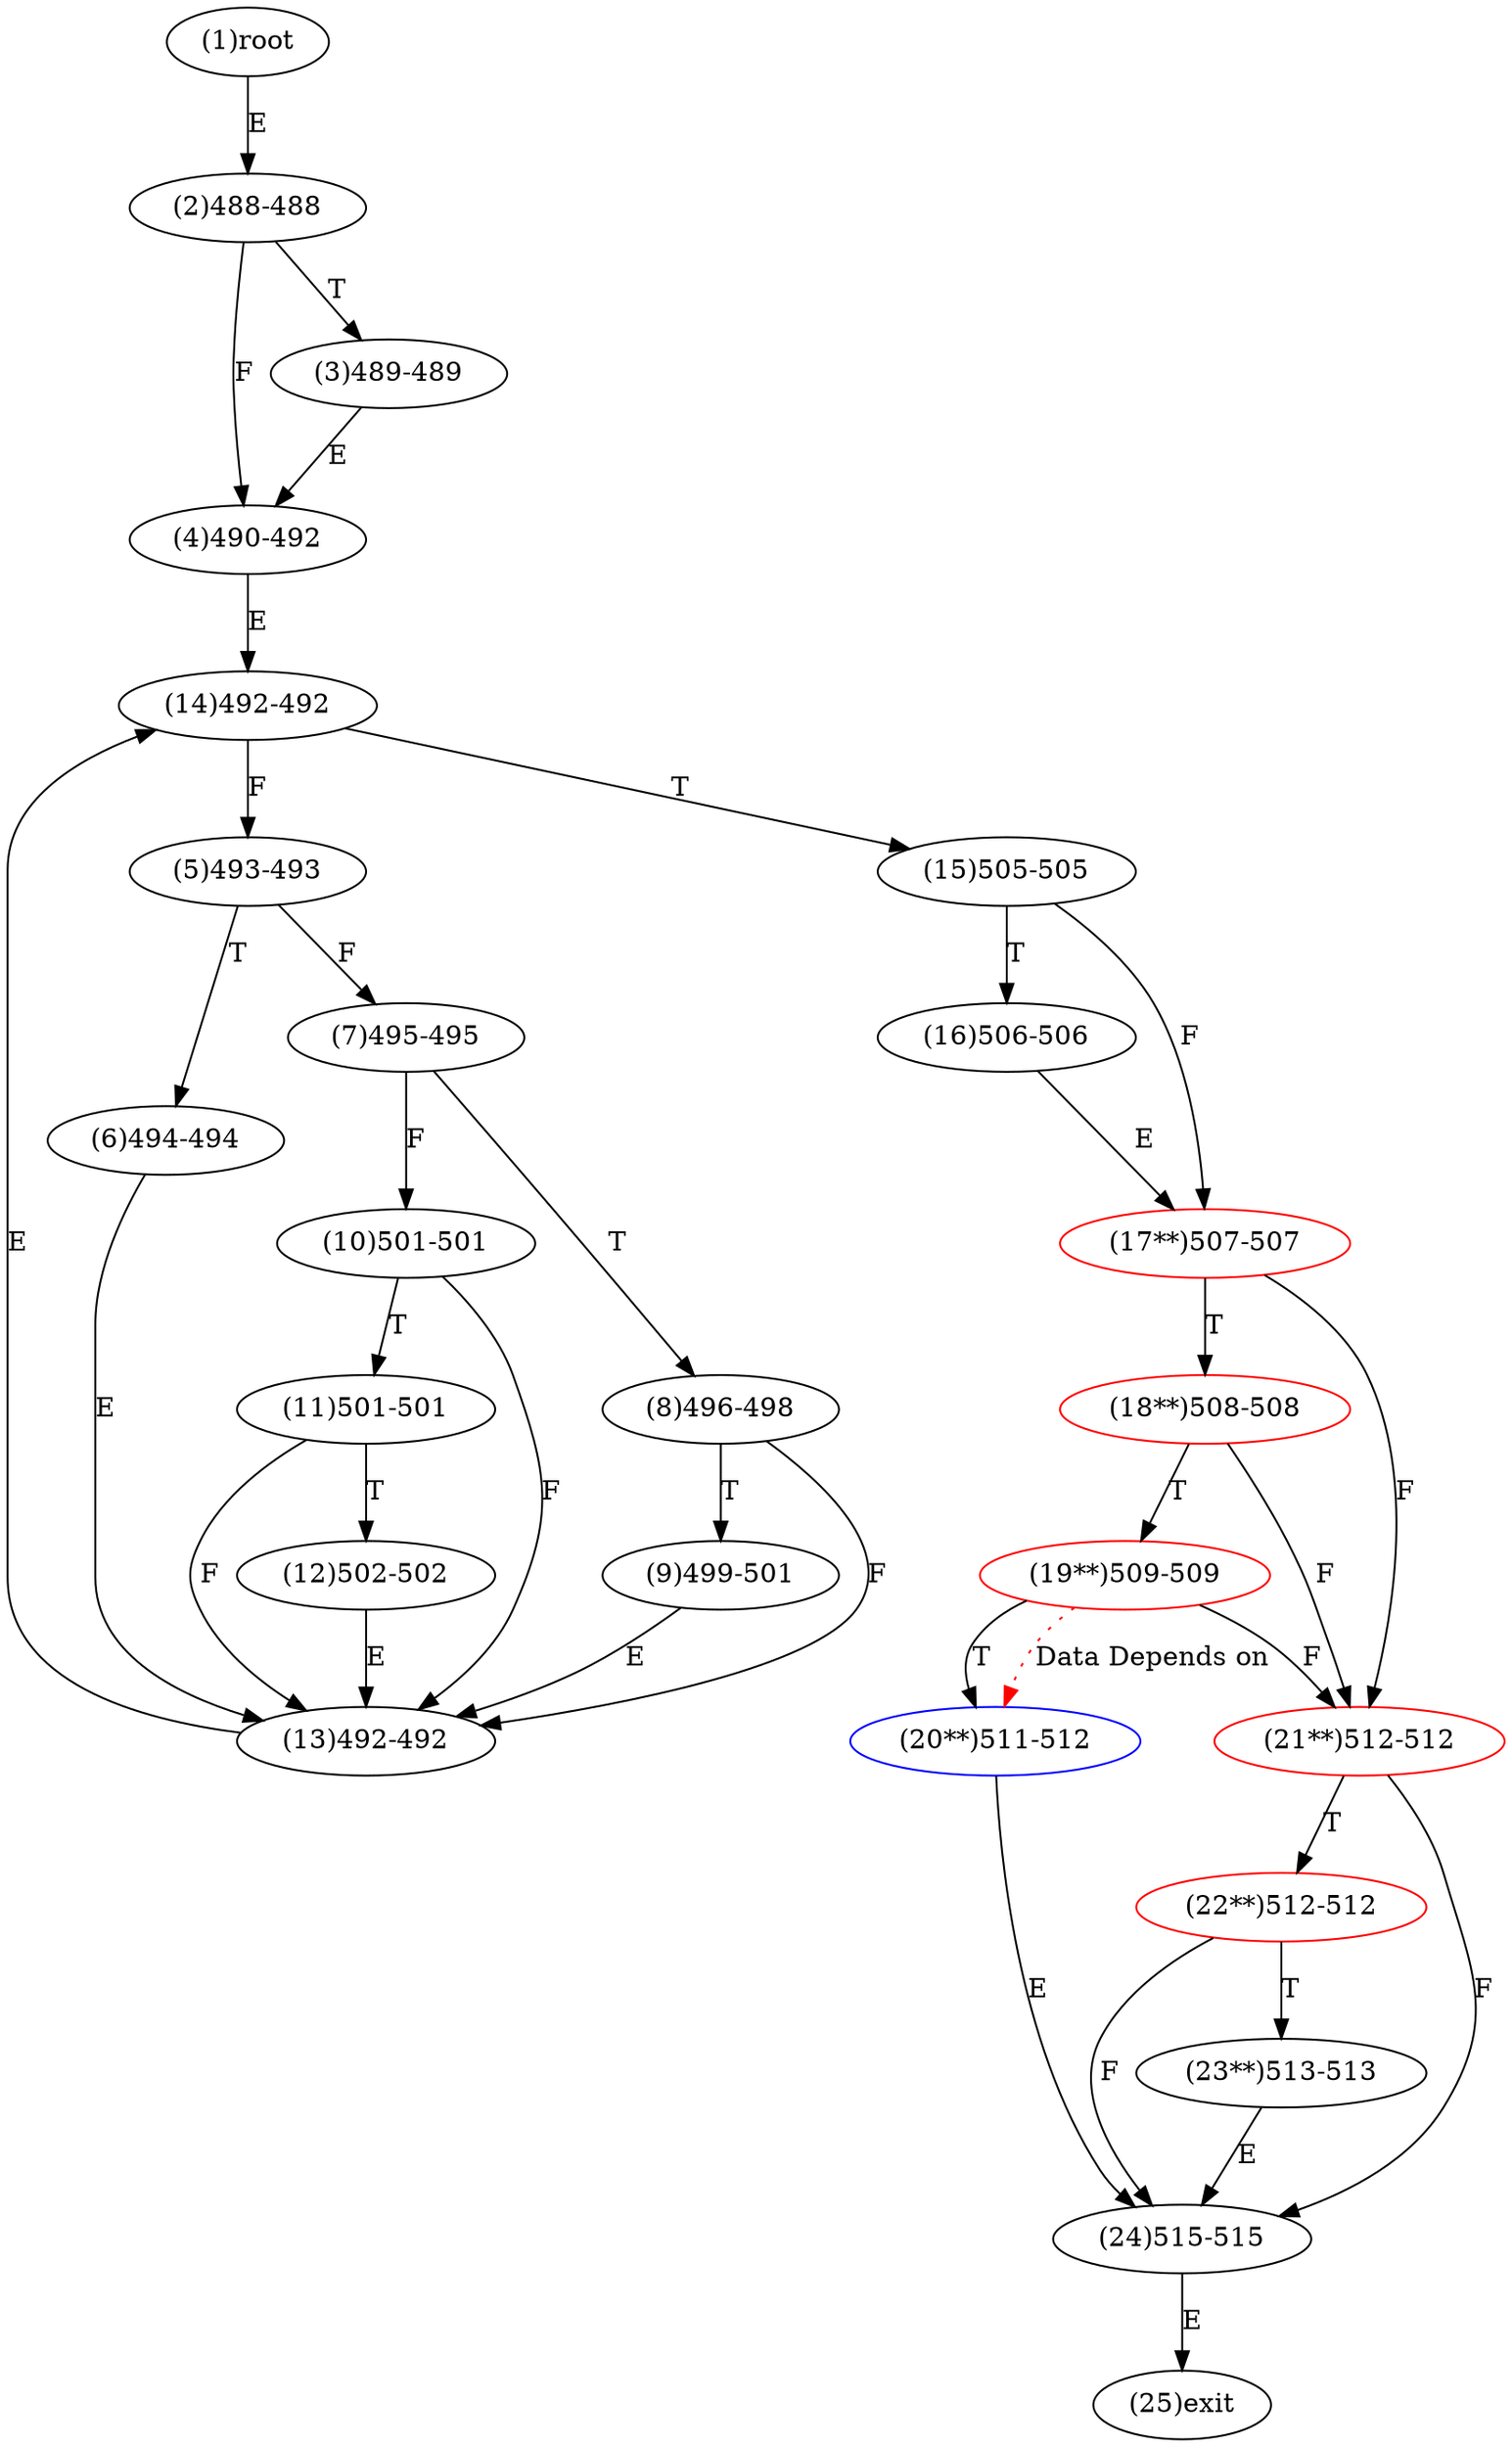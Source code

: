 digraph "" { 
1[ label="(1)root"];
2[ label="(2)488-488"];
3[ label="(3)489-489"];
4[ label="(4)490-492"];
5[ label="(5)493-493"];
6[ label="(6)494-494"];
7[ label="(7)495-495"];
8[ label="(8)496-498"];
9[ label="(9)499-501"];
10[ label="(10)501-501"];
11[ label="(11)501-501"];
12[ label="(12)502-502"];
13[ label="(13)492-492"];
14[ label="(14)492-492"];
15[ label="(15)505-505"];
17[ label="(17**)507-507",color=red];
16[ label="(16)506-506"];
19[ label="(19**)509-509",color=red];
18[ label="(18**)508-508",color=red];
21[ label="(21**)512-512",color=red];
20[ label="(20**)511-512",color=blue];
23[ label="(23**)513-513"];
22[ label="(22**)512-512",color=red];
25[ label="(25)exit"];
24[ label="(24)515-515"];
1->2[ label="E"];
2->4[ label="F"];
2->3[ label="T"];
3->4[ label="E"];
4->14[ label="E"];
5->7[ label="F"];
5->6[ label="T"];
6->13[ label="E"];
7->10[ label="F"];
7->8[ label="T"];
8->13[ label="F"];
8->9[ label="T"];
9->13[ label="E"];
10->13[ label="F"];
10->11[ label="T"];
11->13[ label="F"];
11->12[ label="T"];
12->13[ label="E"];
13->14[ label="E"];
14->5[ label="F"];
14->15[ label="T"];
15->17[ label="F"];
15->16[ label="T"];
16->17[ label="E"];
17->21[ label="F"];
17->18[ label="T"];
18->21[ label="F"];
18->19[ label="T"];
19->21[ label="F"];
19->20[ label="T"];
20->24[ label="E"];
21->24[ label="F"];
21->22[ label="T"];
22->24[ label="F"];
22->23[ label="T"];
23->24[ label="E"];
24->25[ label="E"];
19->20[ color="red" label="Data Depends on" style = dotted ];
}
